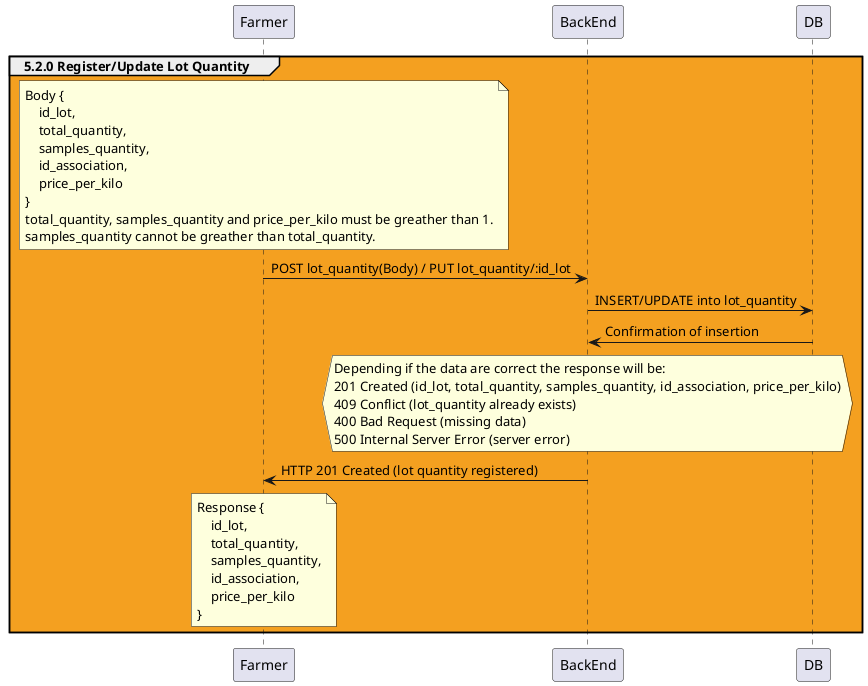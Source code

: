 @startuml

group #F4A020 5.2.0 Register/Update Lot Quantity 

    note over Farmer
        Body {
            id_lot,
            total_quantity,
            samples_quantity,
            id_association,
            price_per_kilo
        }
        total_quantity, samples_quantity and price_per_kilo must be greather than 1.
        samples_quantity cannot be greather than total_quantity.
    endnote

    Farmer -> BackEnd: POST lot_quantity(Body) / PUT lot_quantity/:id_lot

    BackEnd -> DB: INSERT/UPDATE into lot_quantity

    DB -> BackEnd: Confirmation of insertion

    hnote over BackEnd
        Depending if the data are correct the response will be:
        201 Created (id_lot, total_quantity, samples_quantity, id_association, price_per_kilo)
        409 Conflict (lot_quantity already exists)
        400 Bad Request (missing data)
        500 Internal Server Error (server error)
    endnote

    BackEnd -> Farmer: HTTP 201 Created (lot quantity registered)

    note over Farmer
        Response {
            id_lot,
            total_quantity,
            samples_quantity,
            id_association,
            price_per_kilo
        }
    endnote
end group

@enduml
